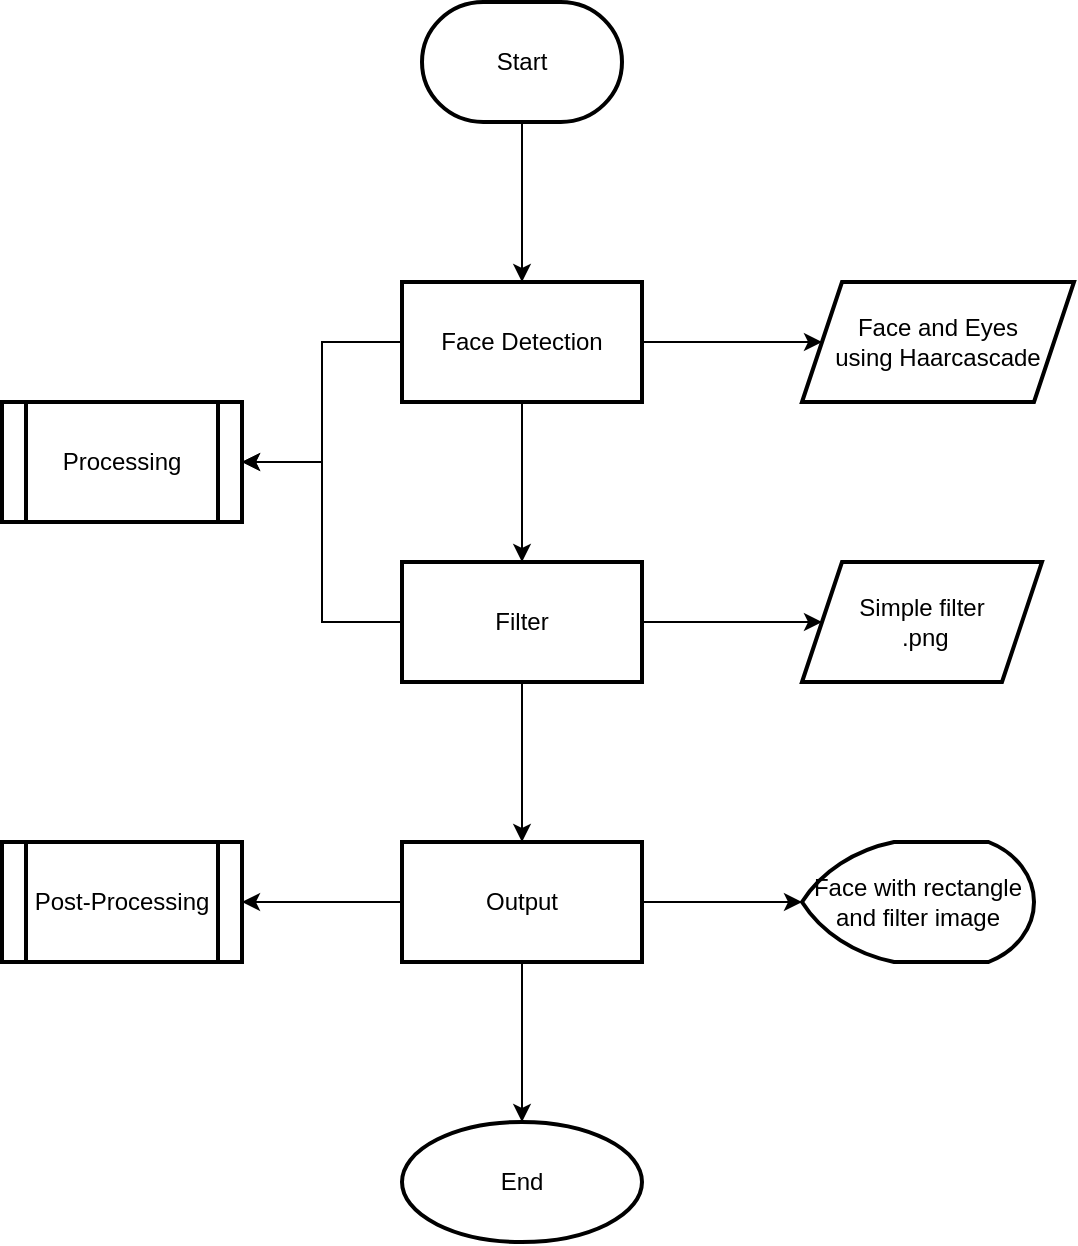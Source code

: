 <mxfile version="15.2.9" type="github">
  <diagram id="qOntW_6kC8Lvr-yqOwLw" name="Page-1">
    <mxGraphModel dx="1221" dy="644" grid="1" gridSize="10" guides="1" tooltips="1" connect="1" arrows="1" fold="1" page="1" pageScale="1" pageWidth="827" pageHeight="1169" math="0" shadow="0">
      <root>
        <mxCell id="0" />
        <mxCell id="1" parent="0" />
        <mxCell id="bMksvAUM96quyOhIT9Ui-4" value="" style="edgeStyle=orthogonalEdgeStyle;rounded=0;orthogonalLoop=1;jettySize=auto;html=1;" edge="1" parent="1" source="bMksvAUM96quyOhIT9Ui-2" target="bMksvAUM96quyOhIT9Ui-3">
          <mxGeometry relative="1" as="geometry" />
        </mxCell>
        <mxCell id="bMksvAUM96quyOhIT9Ui-2" value="Start" style="strokeWidth=2;html=1;shape=mxgraph.flowchart.terminator;whiteSpace=wrap;" vertex="1" parent="1">
          <mxGeometry x="364" y="40" width="100" height="60" as="geometry" />
        </mxCell>
        <mxCell id="bMksvAUM96quyOhIT9Ui-6" value="" style="edgeStyle=orthogonalEdgeStyle;rounded=0;orthogonalLoop=1;jettySize=auto;html=1;" edge="1" parent="1" source="bMksvAUM96quyOhIT9Ui-3" target="bMksvAUM96quyOhIT9Ui-5">
          <mxGeometry relative="1" as="geometry" />
        </mxCell>
        <mxCell id="bMksvAUM96quyOhIT9Ui-14" value="" style="edgeStyle=orthogonalEdgeStyle;rounded=0;orthogonalLoop=1;jettySize=auto;html=1;" edge="1" parent="1" source="bMksvAUM96quyOhIT9Ui-3" target="bMksvAUM96quyOhIT9Ui-13">
          <mxGeometry relative="1" as="geometry" />
        </mxCell>
        <mxCell id="bMksvAUM96quyOhIT9Ui-25" style="edgeStyle=orthogonalEdgeStyle;rounded=0;orthogonalLoop=1;jettySize=auto;html=1;entryX=1;entryY=0.5;entryDx=0;entryDy=0;" edge="1" parent="1" source="bMksvAUM96quyOhIT9Ui-3" target="bMksvAUM96quyOhIT9Ui-17">
          <mxGeometry relative="1" as="geometry" />
        </mxCell>
        <mxCell id="bMksvAUM96quyOhIT9Ui-3" value="Face Detection" style="whiteSpace=wrap;html=1;strokeWidth=2;" vertex="1" parent="1">
          <mxGeometry x="354" y="180" width="120" height="60" as="geometry" />
        </mxCell>
        <mxCell id="bMksvAUM96quyOhIT9Ui-8" value="" style="edgeStyle=orthogonalEdgeStyle;rounded=0;orthogonalLoop=1;jettySize=auto;html=1;" edge="1" parent="1" source="bMksvAUM96quyOhIT9Ui-5" target="bMksvAUM96quyOhIT9Ui-7">
          <mxGeometry relative="1" as="geometry" />
        </mxCell>
        <mxCell id="bMksvAUM96quyOhIT9Ui-12" value="" style="edgeStyle=orthogonalEdgeStyle;rounded=0;orthogonalLoop=1;jettySize=auto;html=1;" edge="1" parent="1" source="bMksvAUM96quyOhIT9Ui-5" target="bMksvAUM96quyOhIT9Ui-11">
          <mxGeometry relative="1" as="geometry" />
        </mxCell>
        <mxCell id="bMksvAUM96quyOhIT9Ui-26" style="edgeStyle=orthogonalEdgeStyle;rounded=0;orthogonalLoop=1;jettySize=auto;html=1;entryX=1;entryY=0.5;entryDx=0;entryDy=0;" edge="1" parent="1" source="bMksvAUM96quyOhIT9Ui-5" target="bMksvAUM96quyOhIT9Ui-17">
          <mxGeometry relative="1" as="geometry" />
        </mxCell>
        <mxCell id="bMksvAUM96quyOhIT9Ui-5" value="Filter" style="whiteSpace=wrap;html=1;strokeWidth=2;" vertex="1" parent="1">
          <mxGeometry x="354" y="320" width="120" height="60" as="geometry" />
        </mxCell>
        <mxCell id="bMksvAUM96quyOhIT9Ui-10" value="" style="edgeStyle=orthogonalEdgeStyle;rounded=0;orthogonalLoop=1;jettySize=auto;html=1;" edge="1" parent="1" source="bMksvAUM96quyOhIT9Ui-7" target="bMksvAUM96quyOhIT9Ui-9">
          <mxGeometry relative="1" as="geometry" />
        </mxCell>
        <mxCell id="bMksvAUM96quyOhIT9Ui-20" value="" style="edgeStyle=orthogonalEdgeStyle;rounded=0;orthogonalLoop=1;jettySize=auto;html=1;" edge="1" parent="1" source="bMksvAUM96quyOhIT9Ui-7" target="bMksvAUM96quyOhIT9Ui-19">
          <mxGeometry relative="1" as="geometry" />
        </mxCell>
        <mxCell id="bMksvAUM96quyOhIT9Ui-24" value="" style="edgeStyle=orthogonalEdgeStyle;rounded=0;orthogonalLoop=1;jettySize=auto;html=1;" edge="1" parent="1" source="bMksvAUM96quyOhIT9Ui-7" target="bMksvAUM96quyOhIT9Ui-23">
          <mxGeometry relative="1" as="geometry" />
        </mxCell>
        <mxCell id="bMksvAUM96quyOhIT9Ui-7" value="Output" style="whiteSpace=wrap;html=1;strokeWidth=2;" vertex="1" parent="1">
          <mxGeometry x="354" y="460" width="120" height="60" as="geometry" />
        </mxCell>
        <mxCell id="bMksvAUM96quyOhIT9Ui-9" value="End" style="ellipse;whiteSpace=wrap;html=1;strokeWidth=2;" vertex="1" parent="1">
          <mxGeometry x="354" y="600" width="120" height="60" as="geometry" />
        </mxCell>
        <mxCell id="bMksvAUM96quyOhIT9Ui-11" value="Simple filter&lt;br&gt;&amp;nbsp;.png" style="shape=parallelogram;perimeter=parallelogramPerimeter;whiteSpace=wrap;html=1;fixedSize=1;strokeWidth=2;" vertex="1" parent="1">
          <mxGeometry x="554" y="320" width="120" height="60" as="geometry" />
        </mxCell>
        <mxCell id="bMksvAUM96quyOhIT9Ui-13" value="Face and Eyes&lt;br&gt;using Haarcascade" style="shape=parallelogram;perimeter=parallelogramPerimeter;whiteSpace=wrap;html=1;fixedSize=1;strokeWidth=2;" vertex="1" parent="1">
          <mxGeometry x="554" y="180" width="136" height="60" as="geometry" />
        </mxCell>
        <mxCell id="bMksvAUM96quyOhIT9Ui-17" value="Processing" style="shape=process;whiteSpace=wrap;html=1;backgroundOutline=1;strokeWidth=2;" vertex="1" parent="1">
          <mxGeometry x="154" y="240" width="120" height="60" as="geometry" />
        </mxCell>
        <mxCell id="bMksvAUM96quyOhIT9Ui-19" value="Post-Processing" style="shape=process;whiteSpace=wrap;html=1;backgroundOutline=1;strokeWidth=2;" vertex="1" parent="1">
          <mxGeometry x="154" y="460" width="120" height="60" as="geometry" />
        </mxCell>
        <mxCell id="bMksvAUM96quyOhIT9Ui-23" value="Face with rectangle and filter image" style="strokeWidth=2;html=1;shape=mxgraph.flowchart.display;whiteSpace=wrap;" vertex="1" parent="1">
          <mxGeometry x="554" y="460" width="116" height="60" as="geometry" />
        </mxCell>
      </root>
    </mxGraphModel>
  </diagram>
</mxfile>
